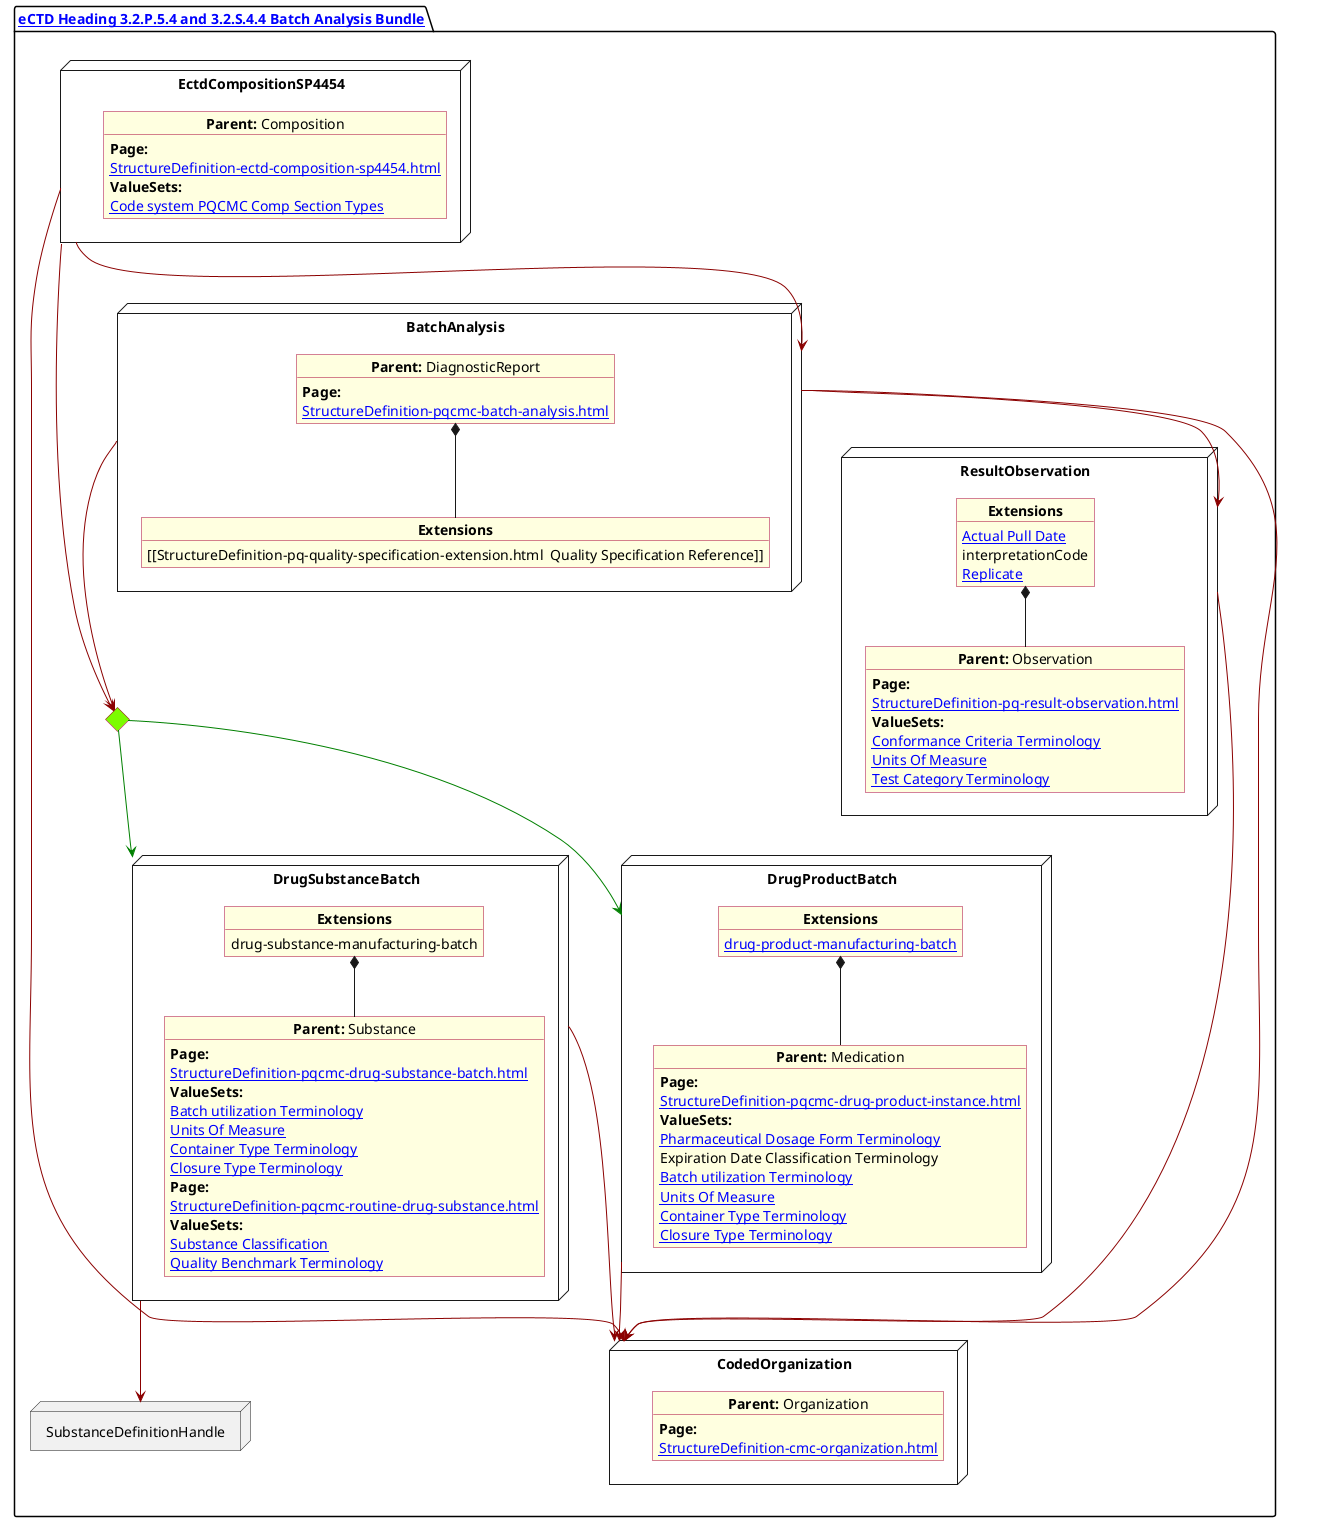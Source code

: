 @startuml BatchAnalysis
allowmixing
'Mixed model of use case and object
skinparam svgDimensionStyle false
skinparam ObjectBackgroundColor LightYellow
skinparam ObjectBorderColor #A80036
skinparam activityDiamondBorderColor #A80036
skinparam activityDiamondBackgroundColor lawnGreen
skinparam ClassBorderThickness 4


package "[[StructureDefinition-cmc-ectd-document-sp4454.html eCTD Heading 3.2.P.5.4 and 3.2.S.4.4 Batch Analysis Bundle]]" as NODES {
  
  node "DrugProductBatch" as NN {

    object "**Parent:** Medication" as obj3 {
      **Page:**
      [[StructureDefinition-pqcmc-drug-product-instance.html]]
      **ValueSets:**
      [[ValueSet-spl-pharmaceutical-dosage-form-terminology.html Pharmaceutical Dosage Form Terminology]]
      Expiration Date Classification Terminology
      [[ValueSet-pqcmc-batch-utilization-terminology.html Batch utilization Terminology]]
      [[ValueSet-pqcmc-units-of-measure.html Units Of Measure]]
      [[ValueSet-pqcmc-container-type-terminology.html Container Type Terminology]]
      [[ValueSet-pqcmc-closure-type-terminology.html Closure Type Terminology]]

    }

    object "**Extensions**" as objExsBatch  {
      [[StructureDefinition-drug-product-manufacturing-batch.html drug-product-manufacturing-batch]]
    }
    objExsBatch *-- obj3
  }
  node "BatchAnalysis" as N2 {


    object "**Parent:** DiagnosticReport" as obj2 {
      **Page:**
      [[StructureDefinition-pqcmc-batch-analysis.html]]
    }
    object "**Extensions**" as objQSEx {
      [[StructureDefinition-pq-quality-specification-extension.html  Quality Specification Reference]]

    }
    obj2 *-- objQSEx
  }
  node "CodedOrganization" as NSO {

    object "**Parent:** Organization" as objAu {
      **Page:**
      [[StructureDefinition-cmc-organization.html]]
      
    }
  }
  diamond CH

  node "DrugSubstanceBatch" as NNS {

    object "**Parent:** Substance" as obj4 {
      **Page:**
      [[StructureDefinition-pqcmc-drug-substance-batch.html]]
      **ValueSets:**
      [[ValueSet-pqcmc-batch-utilization-terminology.html Batch utilization Terminology]]
      [[ValueSet-pqcmc-units-of-measure.html Units Of Measure]]
      [[ValueSet-pqcmc-container-type-terminology.html Container Type Terminology]]
      [[ValueSet-pqcmc-closure-type-terminology.html Closure Type Terminology]]
    }
    object "**Extensions**" as objExs2 {
 drug-substance-manufacturing-batch
    }

    objExs2 *-- obj4
  }

    node "SubstanceDefinitionHandle" as NNSH {

    object "**Parent:** SubstanceDefinition" as obj4 {
      **Page:**
      [[StructureDefinition-pqcmc-routine-drug-substance.html]]
      **ValueSets:**
      [[ValueSet-substance-classification.html Substance Classification]]
      [[ValueSet-pqcmc-quality-benchmark-terminology.html Quality Benchmark Terminology]]
    }

  }

  node "ResultObservation" as NNOBS {

    object "**Parent:** Observation" as observ3 {
      **Page:**
      [[StructureDefinition-pq-result-observation.html]]
      **ValueSets:**
      [[ValueSet-pqcmc-conformance-to-criteria-terminology.html Conformance Criteria Terminology]]
      [[ValueSet-pqcmc-units-of-measure.html Units Of Measure]]
      [[ValueSet-pqcmc-test-category-terminology.html Test Category Terminology]]
    }
    object "**Extensions**" as objExsObserv  {
      [[StructureDefinition-pq-pullDate-extension.html Actual Pull Date]]
      interpretationCode
      [[StructureDefinition-pq-replicate-extension.html Replicate]]
    }
    objExsObserv *-- observ3
  }


  node "EctdCompositionSP4454" as N1 {

    object "**Parent:** Composition" as obj1 {
      **Page:**
      [[StructureDefinition-ectd-composition-sp4454.html]]
      **ValueSets:**
      [[ValueSet-cmc-comp-section-types-vs.html Code system PQCMC Comp Section Types]]
    }
  }


  N1 -[#darkred]-> CH
  N1 -[#darkred]--> N2
  N1 -[#darkred]--> NSO
  CH -[#green]-> NNS
  CH -[#green]-> NN
  NNS -[#darkred]--> NSO
  NNS -[#darkred]-->NNSH
  NN -[#darkred]--> NSO
  N2 -[#darkred]--> CH
  N2 -[#darkred]--> NSO
  N2 -[#darkred]-> NNOBS
  NNOBS -[#darkred]--> NSO

}
@enduml
